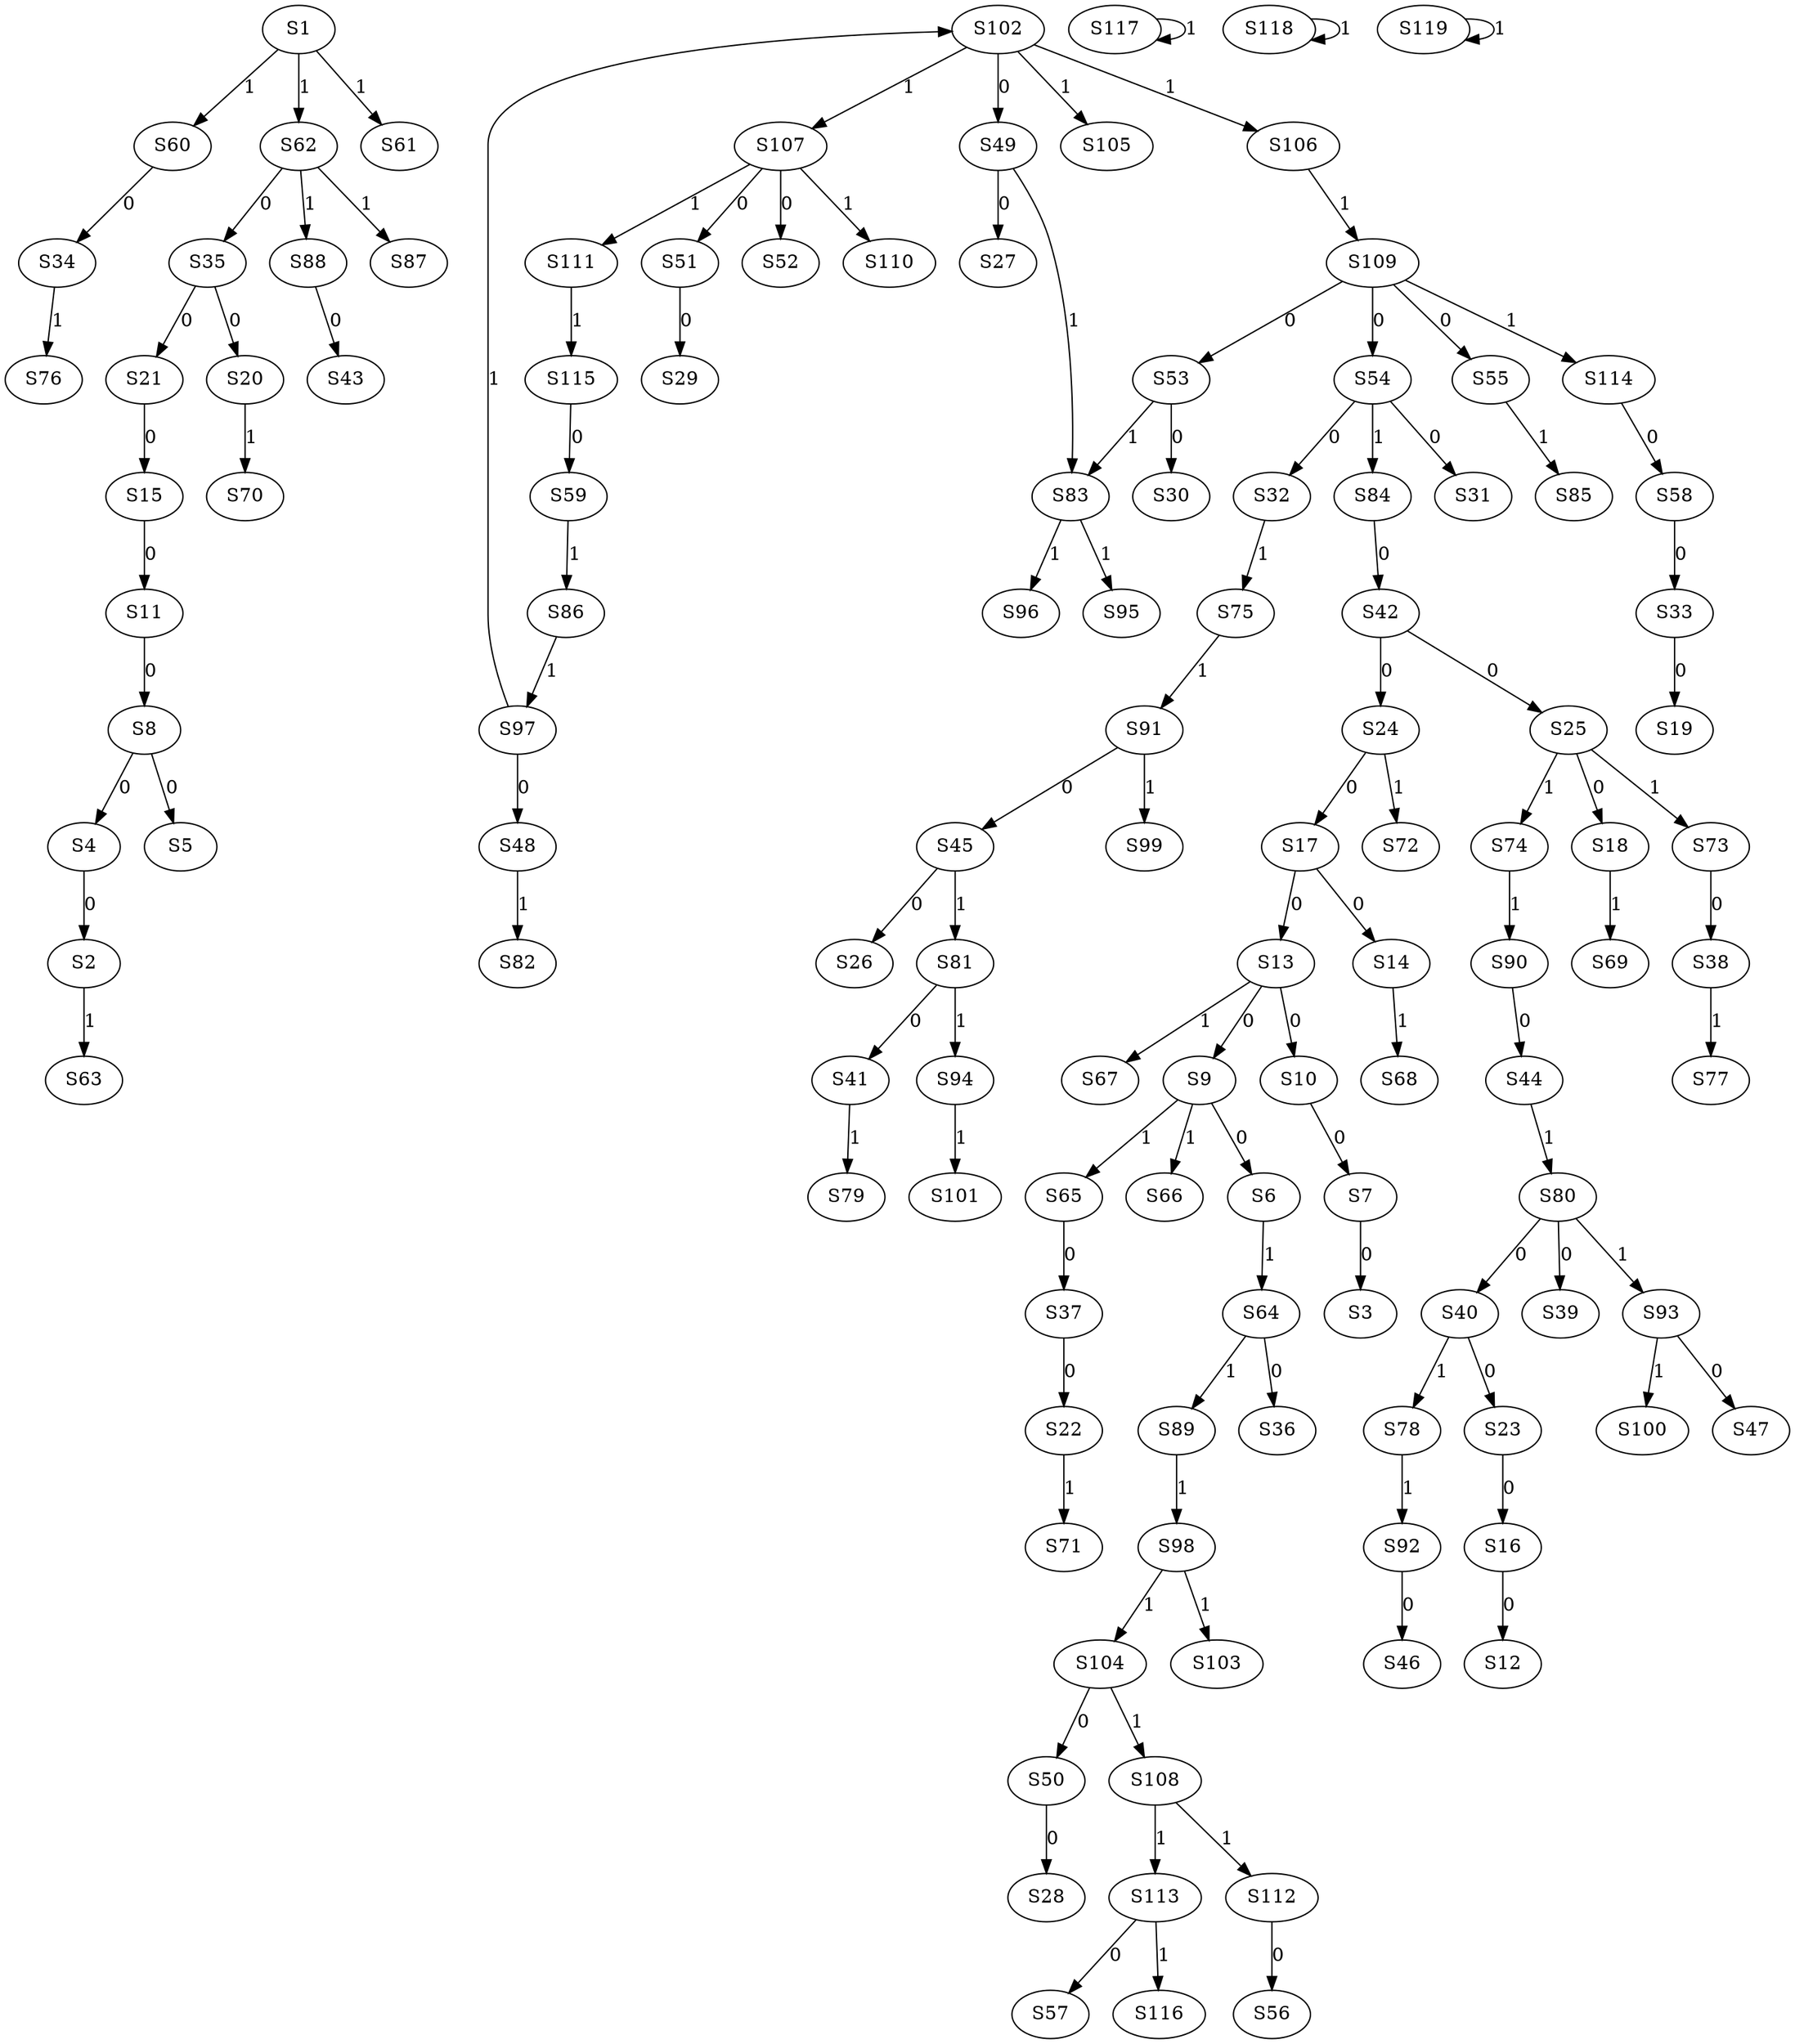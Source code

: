 strict digraph {
	S4 -> S2 [ label = 0 ];
	S7 -> S3 [ label = 0 ];
	S8 -> S4 [ label = 0 ];
	S8 -> S5 [ label = 0 ];
	S9 -> S6 [ label = 0 ];
	S10 -> S7 [ label = 0 ];
	S11 -> S8 [ label = 0 ];
	S13 -> S9 [ label = 0 ];
	S13 -> S10 [ label = 0 ];
	S15 -> S11 [ label = 0 ];
	S16 -> S12 [ label = 0 ];
	S17 -> S13 [ label = 0 ];
	S17 -> S14 [ label = 0 ];
	S21 -> S15 [ label = 0 ];
	S23 -> S16 [ label = 0 ];
	S24 -> S17 [ label = 0 ];
	S25 -> S18 [ label = 0 ];
	S33 -> S19 [ label = 0 ];
	S35 -> S20 [ label = 0 ];
	S35 -> S21 [ label = 0 ];
	S37 -> S22 [ label = 0 ];
	S40 -> S23 [ label = 0 ];
	S42 -> S24 [ label = 0 ];
	S42 -> S25 [ label = 0 ];
	S45 -> S26 [ label = 0 ];
	S49 -> S27 [ label = 0 ];
	S50 -> S28 [ label = 0 ];
	S51 -> S29 [ label = 0 ];
	S53 -> S30 [ label = 0 ];
	S54 -> S31 [ label = 0 ];
	S54 -> S32 [ label = 0 ];
	S58 -> S33 [ label = 0 ];
	S60 -> S34 [ label = 0 ];
	S62 -> S35 [ label = 0 ];
	S64 -> S36 [ label = 0 ];
	S65 -> S37 [ label = 0 ];
	S73 -> S38 [ label = 0 ];
	S80 -> S39 [ label = 0 ];
	S80 -> S40 [ label = 0 ];
	S81 -> S41 [ label = 0 ];
	S84 -> S42 [ label = 0 ];
	S88 -> S43 [ label = 0 ];
	S90 -> S44 [ label = 0 ];
	S91 -> S45 [ label = 0 ];
	S92 -> S46 [ label = 0 ];
	S93 -> S47 [ label = 0 ];
	S97 -> S48 [ label = 0 ];
	S102 -> S49 [ label = 0 ];
	S104 -> S50 [ label = 0 ];
	S107 -> S51 [ label = 0 ];
	S107 -> S52 [ label = 0 ];
	S109 -> S53 [ label = 0 ];
	S109 -> S54 [ label = 0 ];
	S109 -> S55 [ label = 0 ];
	S112 -> S56 [ label = 0 ];
	S113 -> S57 [ label = 0 ];
	S114 -> S58 [ label = 0 ];
	S115 -> S59 [ label = 0 ];
	S1 -> S60 [ label = 1 ];
	S1 -> S61 [ label = 1 ];
	S1 -> S62 [ label = 1 ];
	S2 -> S63 [ label = 1 ];
	S6 -> S64 [ label = 1 ];
	S9 -> S65 [ label = 1 ];
	S9 -> S66 [ label = 1 ];
	S13 -> S67 [ label = 1 ];
	S14 -> S68 [ label = 1 ];
	S18 -> S69 [ label = 1 ];
	S20 -> S70 [ label = 1 ];
	S22 -> S71 [ label = 1 ];
	S24 -> S72 [ label = 1 ];
	S25 -> S73 [ label = 1 ];
	S25 -> S74 [ label = 1 ];
	S32 -> S75 [ label = 1 ];
	S34 -> S76 [ label = 1 ];
	S38 -> S77 [ label = 1 ];
	S40 -> S78 [ label = 1 ];
	S41 -> S79 [ label = 1 ];
	S44 -> S80 [ label = 1 ];
	S45 -> S81 [ label = 1 ];
	S48 -> S82 [ label = 1 ];
	S49 -> S83 [ label = 1 ];
	S54 -> S84 [ label = 1 ];
	S55 -> S85 [ label = 1 ];
	S59 -> S86 [ label = 1 ];
	S62 -> S87 [ label = 1 ];
	S62 -> S88 [ label = 1 ];
	S64 -> S89 [ label = 1 ];
	S74 -> S90 [ label = 1 ];
	S75 -> S91 [ label = 1 ];
	S78 -> S92 [ label = 1 ];
	S80 -> S93 [ label = 1 ];
	S81 -> S94 [ label = 1 ];
	S83 -> S95 [ label = 1 ];
	S83 -> S96 [ label = 1 ];
	S86 -> S97 [ label = 1 ];
	S89 -> S98 [ label = 1 ];
	S91 -> S99 [ label = 1 ];
	S93 -> S100 [ label = 1 ];
	S94 -> S101 [ label = 1 ];
	S97 -> S102 [ label = 1 ];
	S98 -> S103 [ label = 1 ];
	S98 -> S104 [ label = 1 ];
	S102 -> S105 [ label = 1 ];
	S102 -> S106 [ label = 1 ];
	S102 -> S107 [ label = 1 ];
	S104 -> S108 [ label = 1 ];
	S106 -> S109 [ label = 1 ];
	S107 -> S110 [ label = 1 ];
	S107 -> S111 [ label = 1 ];
	S108 -> S112 [ label = 1 ];
	S108 -> S113 [ label = 1 ];
	S109 -> S114 [ label = 1 ];
	S111 -> S115 [ label = 1 ];
	S113 -> S116 [ label = 1 ];
	S117 -> S117 [ label = 1 ];
	S118 -> S118 [ label = 1 ];
	S119 -> S119 [ label = 1 ];
	S53 -> S83 [ label = 1 ];
}